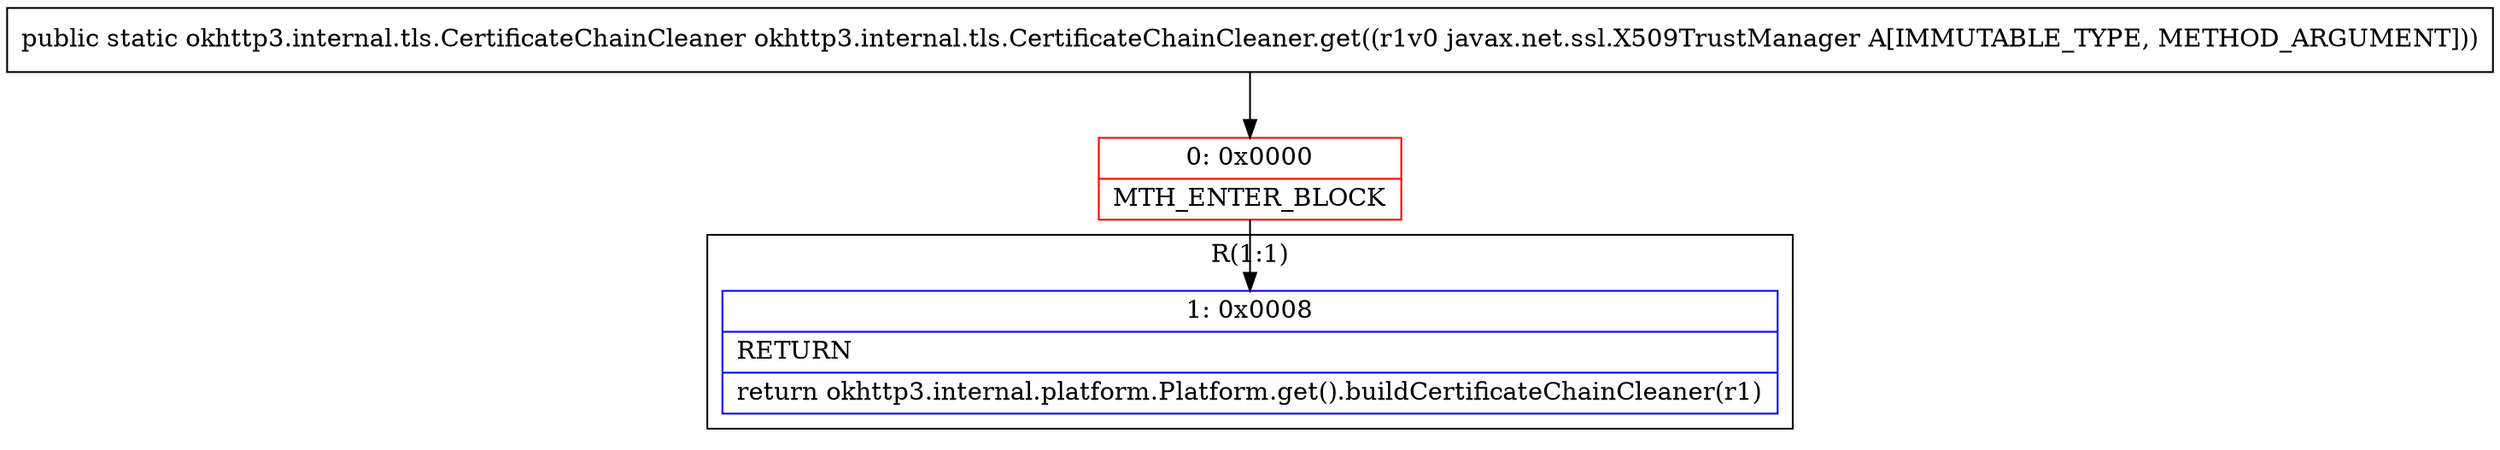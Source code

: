digraph "CFG forokhttp3.internal.tls.CertificateChainCleaner.get(Ljavax\/net\/ssl\/X509TrustManager;)Lokhttp3\/internal\/tls\/CertificateChainCleaner;" {
subgraph cluster_Region_1430050185 {
label = "R(1:1)";
node [shape=record,color=blue];
Node_1 [shape=record,label="{1\:\ 0x0008|RETURN\l|return okhttp3.internal.platform.Platform.get().buildCertificateChainCleaner(r1)\l}"];
}
Node_0 [shape=record,color=red,label="{0\:\ 0x0000|MTH_ENTER_BLOCK\l}"];
MethodNode[shape=record,label="{public static okhttp3.internal.tls.CertificateChainCleaner okhttp3.internal.tls.CertificateChainCleaner.get((r1v0 javax.net.ssl.X509TrustManager A[IMMUTABLE_TYPE, METHOD_ARGUMENT])) }"];
MethodNode -> Node_0;
Node_0 -> Node_1;
}

